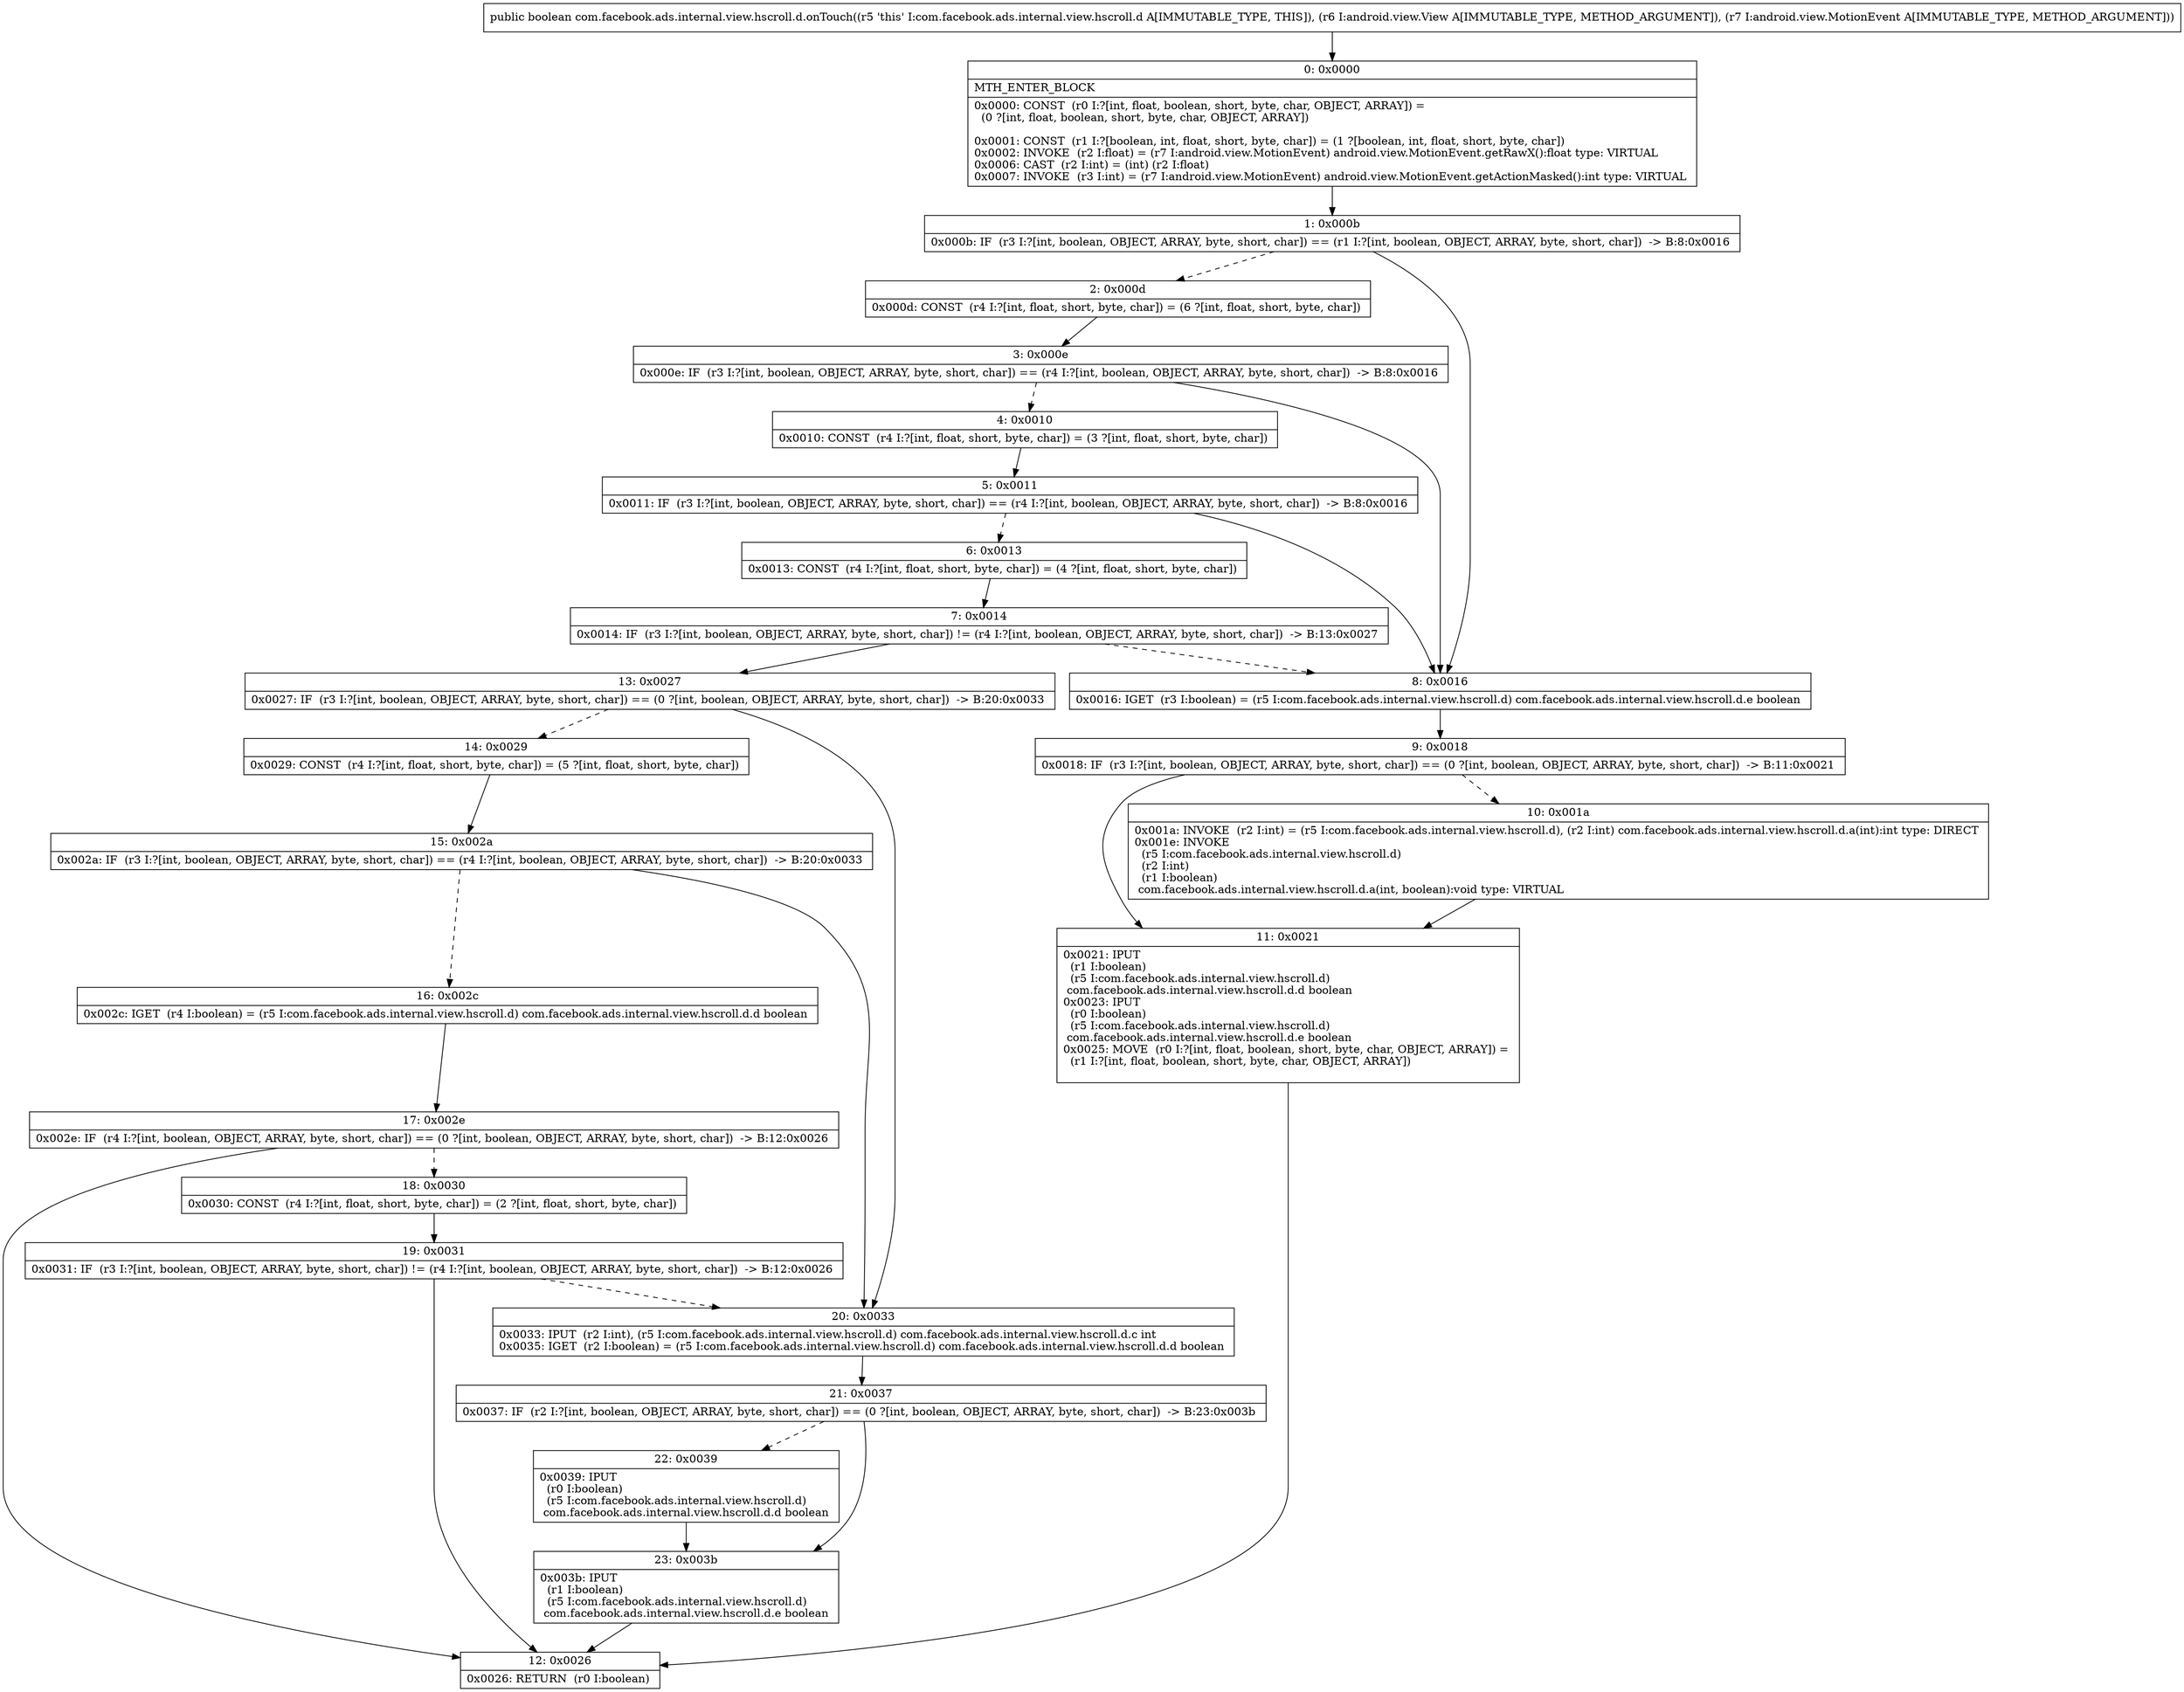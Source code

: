 digraph "CFG forcom.facebook.ads.internal.view.hscroll.d.onTouch(Landroid\/view\/View;Landroid\/view\/MotionEvent;)Z" {
Node_0 [shape=record,label="{0\:\ 0x0000|MTH_ENTER_BLOCK\l|0x0000: CONST  (r0 I:?[int, float, boolean, short, byte, char, OBJECT, ARRAY]) = \l  (0 ?[int, float, boolean, short, byte, char, OBJECT, ARRAY])\l \l0x0001: CONST  (r1 I:?[boolean, int, float, short, byte, char]) = (1 ?[boolean, int, float, short, byte, char]) \l0x0002: INVOKE  (r2 I:float) = (r7 I:android.view.MotionEvent) android.view.MotionEvent.getRawX():float type: VIRTUAL \l0x0006: CAST  (r2 I:int) = (int) (r2 I:float) \l0x0007: INVOKE  (r3 I:int) = (r7 I:android.view.MotionEvent) android.view.MotionEvent.getActionMasked():int type: VIRTUAL \l}"];
Node_1 [shape=record,label="{1\:\ 0x000b|0x000b: IF  (r3 I:?[int, boolean, OBJECT, ARRAY, byte, short, char]) == (r1 I:?[int, boolean, OBJECT, ARRAY, byte, short, char])  \-\> B:8:0x0016 \l}"];
Node_2 [shape=record,label="{2\:\ 0x000d|0x000d: CONST  (r4 I:?[int, float, short, byte, char]) = (6 ?[int, float, short, byte, char]) \l}"];
Node_3 [shape=record,label="{3\:\ 0x000e|0x000e: IF  (r3 I:?[int, boolean, OBJECT, ARRAY, byte, short, char]) == (r4 I:?[int, boolean, OBJECT, ARRAY, byte, short, char])  \-\> B:8:0x0016 \l}"];
Node_4 [shape=record,label="{4\:\ 0x0010|0x0010: CONST  (r4 I:?[int, float, short, byte, char]) = (3 ?[int, float, short, byte, char]) \l}"];
Node_5 [shape=record,label="{5\:\ 0x0011|0x0011: IF  (r3 I:?[int, boolean, OBJECT, ARRAY, byte, short, char]) == (r4 I:?[int, boolean, OBJECT, ARRAY, byte, short, char])  \-\> B:8:0x0016 \l}"];
Node_6 [shape=record,label="{6\:\ 0x0013|0x0013: CONST  (r4 I:?[int, float, short, byte, char]) = (4 ?[int, float, short, byte, char]) \l}"];
Node_7 [shape=record,label="{7\:\ 0x0014|0x0014: IF  (r3 I:?[int, boolean, OBJECT, ARRAY, byte, short, char]) != (r4 I:?[int, boolean, OBJECT, ARRAY, byte, short, char])  \-\> B:13:0x0027 \l}"];
Node_8 [shape=record,label="{8\:\ 0x0016|0x0016: IGET  (r3 I:boolean) = (r5 I:com.facebook.ads.internal.view.hscroll.d) com.facebook.ads.internal.view.hscroll.d.e boolean \l}"];
Node_9 [shape=record,label="{9\:\ 0x0018|0x0018: IF  (r3 I:?[int, boolean, OBJECT, ARRAY, byte, short, char]) == (0 ?[int, boolean, OBJECT, ARRAY, byte, short, char])  \-\> B:11:0x0021 \l}"];
Node_10 [shape=record,label="{10\:\ 0x001a|0x001a: INVOKE  (r2 I:int) = (r5 I:com.facebook.ads.internal.view.hscroll.d), (r2 I:int) com.facebook.ads.internal.view.hscroll.d.a(int):int type: DIRECT \l0x001e: INVOKE  \l  (r5 I:com.facebook.ads.internal.view.hscroll.d)\l  (r2 I:int)\l  (r1 I:boolean)\l com.facebook.ads.internal.view.hscroll.d.a(int, boolean):void type: VIRTUAL \l}"];
Node_11 [shape=record,label="{11\:\ 0x0021|0x0021: IPUT  \l  (r1 I:boolean)\l  (r5 I:com.facebook.ads.internal.view.hscroll.d)\l com.facebook.ads.internal.view.hscroll.d.d boolean \l0x0023: IPUT  \l  (r0 I:boolean)\l  (r5 I:com.facebook.ads.internal.view.hscroll.d)\l com.facebook.ads.internal.view.hscroll.d.e boolean \l0x0025: MOVE  (r0 I:?[int, float, boolean, short, byte, char, OBJECT, ARRAY]) = \l  (r1 I:?[int, float, boolean, short, byte, char, OBJECT, ARRAY])\l \l}"];
Node_12 [shape=record,label="{12\:\ 0x0026|0x0026: RETURN  (r0 I:boolean) \l}"];
Node_13 [shape=record,label="{13\:\ 0x0027|0x0027: IF  (r3 I:?[int, boolean, OBJECT, ARRAY, byte, short, char]) == (0 ?[int, boolean, OBJECT, ARRAY, byte, short, char])  \-\> B:20:0x0033 \l}"];
Node_14 [shape=record,label="{14\:\ 0x0029|0x0029: CONST  (r4 I:?[int, float, short, byte, char]) = (5 ?[int, float, short, byte, char]) \l}"];
Node_15 [shape=record,label="{15\:\ 0x002a|0x002a: IF  (r3 I:?[int, boolean, OBJECT, ARRAY, byte, short, char]) == (r4 I:?[int, boolean, OBJECT, ARRAY, byte, short, char])  \-\> B:20:0x0033 \l}"];
Node_16 [shape=record,label="{16\:\ 0x002c|0x002c: IGET  (r4 I:boolean) = (r5 I:com.facebook.ads.internal.view.hscroll.d) com.facebook.ads.internal.view.hscroll.d.d boolean \l}"];
Node_17 [shape=record,label="{17\:\ 0x002e|0x002e: IF  (r4 I:?[int, boolean, OBJECT, ARRAY, byte, short, char]) == (0 ?[int, boolean, OBJECT, ARRAY, byte, short, char])  \-\> B:12:0x0026 \l}"];
Node_18 [shape=record,label="{18\:\ 0x0030|0x0030: CONST  (r4 I:?[int, float, short, byte, char]) = (2 ?[int, float, short, byte, char]) \l}"];
Node_19 [shape=record,label="{19\:\ 0x0031|0x0031: IF  (r3 I:?[int, boolean, OBJECT, ARRAY, byte, short, char]) != (r4 I:?[int, boolean, OBJECT, ARRAY, byte, short, char])  \-\> B:12:0x0026 \l}"];
Node_20 [shape=record,label="{20\:\ 0x0033|0x0033: IPUT  (r2 I:int), (r5 I:com.facebook.ads.internal.view.hscroll.d) com.facebook.ads.internal.view.hscroll.d.c int \l0x0035: IGET  (r2 I:boolean) = (r5 I:com.facebook.ads.internal.view.hscroll.d) com.facebook.ads.internal.view.hscroll.d.d boolean \l}"];
Node_21 [shape=record,label="{21\:\ 0x0037|0x0037: IF  (r2 I:?[int, boolean, OBJECT, ARRAY, byte, short, char]) == (0 ?[int, boolean, OBJECT, ARRAY, byte, short, char])  \-\> B:23:0x003b \l}"];
Node_22 [shape=record,label="{22\:\ 0x0039|0x0039: IPUT  \l  (r0 I:boolean)\l  (r5 I:com.facebook.ads.internal.view.hscroll.d)\l com.facebook.ads.internal.view.hscroll.d.d boolean \l}"];
Node_23 [shape=record,label="{23\:\ 0x003b|0x003b: IPUT  \l  (r1 I:boolean)\l  (r5 I:com.facebook.ads.internal.view.hscroll.d)\l com.facebook.ads.internal.view.hscroll.d.e boolean \l}"];
MethodNode[shape=record,label="{public boolean com.facebook.ads.internal.view.hscroll.d.onTouch((r5 'this' I:com.facebook.ads.internal.view.hscroll.d A[IMMUTABLE_TYPE, THIS]), (r6 I:android.view.View A[IMMUTABLE_TYPE, METHOD_ARGUMENT]), (r7 I:android.view.MotionEvent A[IMMUTABLE_TYPE, METHOD_ARGUMENT])) }"];
MethodNode -> Node_0;
Node_0 -> Node_1;
Node_1 -> Node_2[style=dashed];
Node_1 -> Node_8;
Node_2 -> Node_3;
Node_3 -> Node_4[style=dashed];
Node_3 -> Node_8;
Node_4 -> Node_5;
Node_5 -> Node_6[style=dashed];
Node_5 -> Node_8;
Node_6 -> Node_7;
Node_7 -> Node_8[style=dashed];
Node_7 -> Node_13;
Node_8 -> Node_9;
Node_9 -> Node_10[style=dashed];
Node_9 -> Node_11;
Node_10 -> Node_11;
Node_11 -> Node_12;
Node_13 -> Node_14[style=dashed];
Node_13 -> Node_20;
Node_14 -> Node_15;
Node_15 -> Node_16[style=dashed];
Node_15 -> Node_20;
Node_16 -> Node_17;
Node_17 -> Node_12;
Node_17 -> Node_18[style=dashed];
Node_18 -> Node_19;
Node_19 -> Node_12;
Node_19 -> Node_20[style=dashed];
Node_20 -> Node_21;
Node_21 -> Node_22[style=dashed];
Node_21 -> Node_23;
Node_22 -> Node_23;
Node_23 -> Node_12;
}

